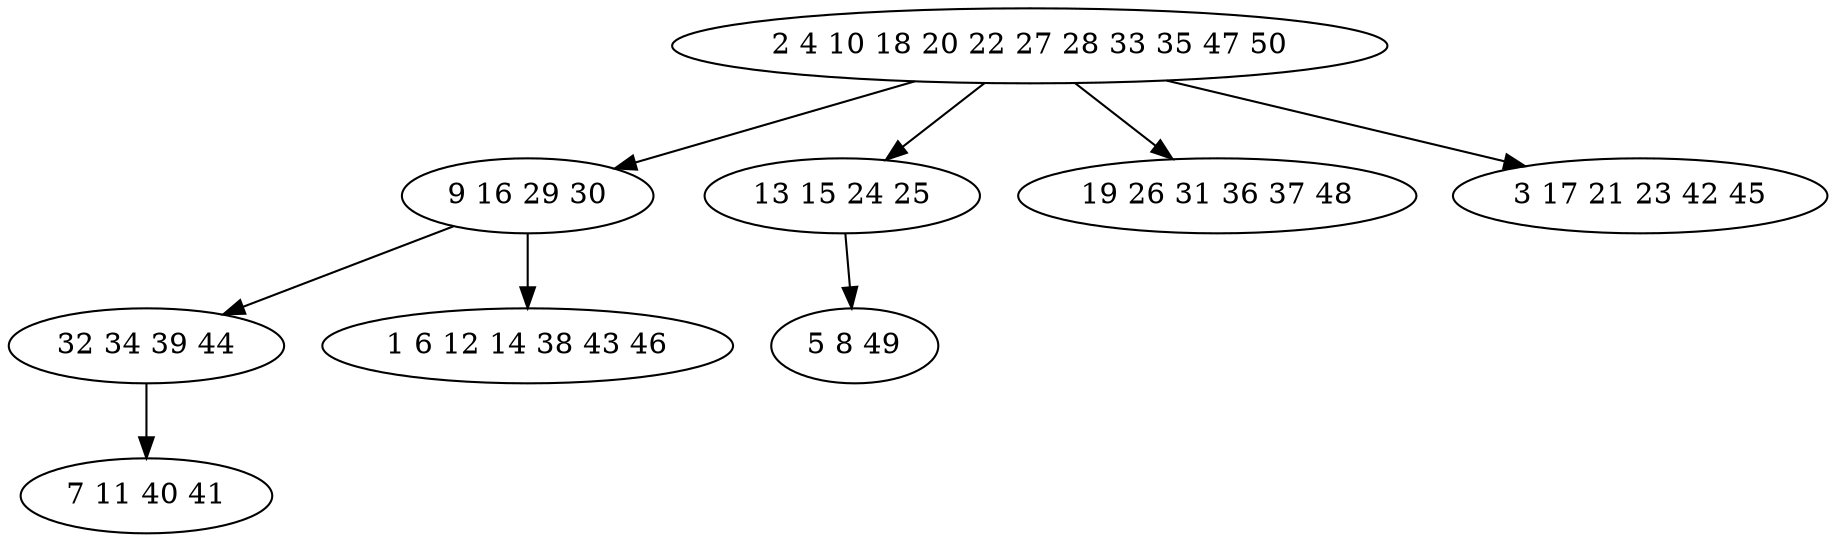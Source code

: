 digraph true_tree {
	"0" -> "1"
	"0" -> "2"
	"2" -> "3"
	"0" -> "4"
	"1" -> "5"
	"1" -> "6"
	"0" -> "7"
	"5" -> "8"
	"0" [label="2 4 10 18 20 22 27 28 33 35 47 50"];
	"1" [label="9 16 29 30"];
	"2" [label="13 15 24 25"];
	"3" [label="5 8 49"];
	"4" [label="19 26 31 36 37 48"];
	"5" [label="32 34 39 44"];
	"6" [label="1 6 12 14 38 43 46"];
	"7" [label="3 17 21 23 42 45"];
	"8" [label="7 11 40 41"];
}
